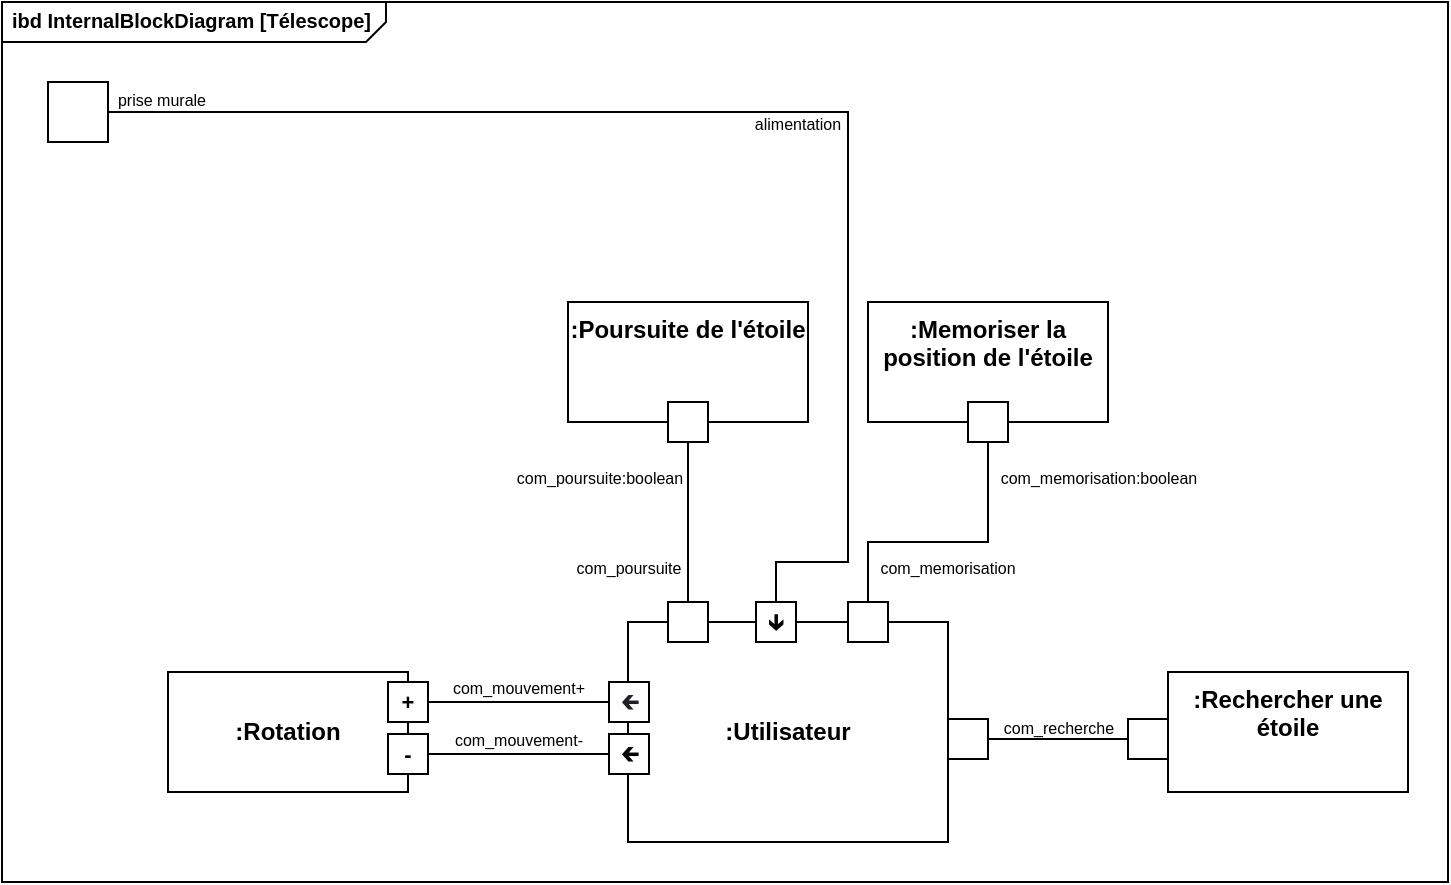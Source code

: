 <mxfile version="14.7.0" type="device"><diagram id="n3VdH1GwiBugiALYp0lb" name="Page-1"><mxGraphModel dx="1185" dy="614" grid="1" gridSize="10" guides="1" tooltips="1" connect="1" arrows="1" fold="1" page="1" pageScale="1" pageWidth="827" pageHeight="1169" math="0" shadow="0"><root><mxCell id="0"/><mxCell id="1" parent="0"/><mxCell id="S-cLptVXQL6UCO0Ux8gz-1" value="&lt;p style=&quot;margin: 4px 0px 0px 5px; text-align: left; font-size: 10px;&quot;&gt;&lt;b style=&quot;font-size: 10px;&quot;&gt;ibd InternalBlockDiagram [Télescope]&lt;/b&gt;&lt;br style=&quot;font-size: 10px;&quot;&gt;&lt;/p&gt;" style="html=1;shape=mxgraph.sysml.package;overflow=fill;labelX=192.17;align=left;spacingLeft=5;verticalAlign=top;spacingTop=-3;fontSize=10;" vertex="1" parent="1"><mxGeometry x="37" y="40" width="723" height="440" as="geometry"/></mxCell><mxCell id="WxDCjiDKJn0rS9O0ssqV-42" value=":Utilisateur" style="shape=rect;html=1;verticalAlign=middle;fontStyle=1;whiteSpace=wrap;align=center;" parent="1" vertex="1"><mxGeometry x="350" y="350" width="160" height="110" as="geometry"/></mxCell><mxCell id="WxDCjiDKJn0rS9O0ssqV-23" value=":Rechercher une étoile" style="shape=rect;html=1;verticalAlign=top;fontStyle=1;whiteSpace=wrap;align=center;" parent="1" vertex="1"><mxGeometry x="620" y="375" width="120" height="60" as="geometry"/></mxCell><mxCell id="WxDCjiDKJn0rS9O0ssqV-25" value=":Memoriser la position de l'étoile" style="shape=rect;html=1;verticalAlign=top;fontStyle=1;whiteSpace=wrap;align=center;" parent="1" vertex="1"><mxGeometry x="470" y="190" width="120" height="60" as="geometry"/></mxCell><mxCell id="WxDCjiDKJn0rS9O0ssqV-26" value=":Poursuite de l'étoile" style="shape=rect;html=1;verticalAlign=top;fontStyle=1;whiteSpace=wrap;align=center;" parent="1" vertex="1"><mxGeometry x="320" y="190" width="120" height="60" as="geometry"/></mxCell><mxCell id="WxDCjiDKJn0rS9O0ssqV-62" style="edgeStyle=orthogonalEdgeStyle;rounded=0;orthogonalLoop=1;jettySize=auto;html=1;entryX=0.5;entryY=0;entryDx=0;entryDy=0;fontFamily=Helvetica;fontSize=11;endArrow=none;endFill=0;" parent="1" source="WxDCjiDKJn0rS9O0ssqV-28" target="WxDCjiDKJn0rS9O0ssqV-61" edge="1"><mxGeometry relative="1" as="geometry"><Array as="points"><mxPoint x="460" y="95"/><mxPoint x="460" y="320"/><mxPoint x="424" y="320"/></Array></mxGeometry></mxCell><mxCell id="WxDCjiDKJn0rS9O0ssqV-28" value="" style="shape=rect;html=1;verticalAlign=top;fontStyle=1;whiteSpace=wrap;align=center;" parent="1" vertex="1"><mxGeometry x="60" y="80" width="30" height="30" as="geometry"/></mxCell><mxCell id="WxDCjiDKJn0rS9O0ssqV-31" value=":Rotation" style="shape=rect;html=1;verticalAlign=middle;fontStyle=1;whiteSpace=wrap;align=center;" parent="1" vertex="1"><mxGeometry x="120" y="375" width="120" height="60" as="geometry"/></mxCell><mxCell id="WxDCjiDKJn0rS9O0ssqV-36" style="rounded=0;orthogonalLoop=1;jettySize=auto;html=1;entryX=0;entryY=0.5;entryDx=0;entryDy=0;endArrow=none;endFill=0;" parent="1" source="WxDCjiDKJn0rS9O0ssqV-33" target="WxDCjiDKJn0rS9O0ssqV-35" edge="1"><mxGeometry relative="1" as="geometry"/></mxCell><mxCell id="WxDCjiDKJn0rS9O0ssqV-33" value="+" style="shape=rect;html=1;verticalAlign=middle;fontStyle=1;whiteSpace=wrap;align=center;fontSize=11;" parent="1" vertex="1"><mxGeometry x="230" y="380" width="20" height="20" as="geometry"/></mxCell><mxCell id="WxDCjiDKJn0rS9O0ssqV-35" value="&lt;div style=&quot;font-size: 11px;&quot;&gt;&lt;span style=&quot;font-size: 11px;&quot;&gt;&lt;font color=&quot;#202124&quot; style=&quot;font-size: 11px;&quot;&gt;🡰&lt;/font&gt;&lt;/span&gt;&lt;/div&gt;" style="shape=rect;html=1;verticalAlign=middle;fontStyle=1;whiteSpace=wrap;align=center;fontFamily=Helvetica;fontSize=11;" parent="1" vertex="1"><mxGeometry x="340.5" y="380" width="20" height="20" as="geometry"/></mxCell><mxCell id="WxDCjiDKJn0rS9O0ssqV-37" value="com_mouvement+" style="text;html=1;strokeColor=none;fillColor=none;align=center;verticalAlign=middle;whiteSpace=wrap;rounded=0;fontSize=8;" parent="1" vertex="1"><mxGeometry x="240" y="380" width="111" height="5" as="geometry"/></mxCell><mxCell id="WxDCjiDKJn0rS9O0ssqV-40" style="rounded=0;orthogonalLoop=1;jettySize=auto;html=1;entryX=0;entryY=0.5;entryDx=0;entryDy=0;fontSize=8;endArrow=none;endFill=0;elbow=vertical;" parent="1" source="WxDCjiDKJn0rS9O0ssqV-38" target="WxDCjiDKJn0rS9O0ssqV-39" edge="1"><mxGeometry relative="1" as="geometry"/></mxCell><mxCell id="WxDCjiDKJn0rS9O0ssqV-38" value="-" style="shape=rect;html=1;verticalAlign=middle;fontStyle=1;whiteSpace=wrap;align=center;fontSize=11;" parent="1" vertex="1"><mxGeometry x="230" y="406" width="20" height="20" as="geometry"/></mxCell><mxCell id="WxDCjiDKJn0rS9O0ssqV-39" value="🡰" style="shape=rect;html=1;verticalAlign=middle;fontStyle=1;whiteSpace=wrap;align=center;fontSize=11;" parent="1" vertex="1"><mxGeometry x="340.5" y="406" width="20" height="20" as="geometry"/></mxCell><mxCell id="WxDCjiDKJn0rS9O0ssqV-41" value="com_mouvement-" style="text;html=1;strokeColor=none;fillColor=none;align=center;verticalAlign=middle;whiteSpace=wrap;rounded=0;fontSize=8;" parent="1" vertex="1"><mxGeometry x="240" y="406" width="111" height="5" as="geometry"/></mxCell><mxCell id="WxDCjiDKJn0rS9O0ssqV-43" value="" style="shape=rect;html=1;verticalAlign=top;fontStyle=1;whiteSpace=wrap;align=center;" parent="1" vertex="1"><mxGeometry x="370" y="340" width="20" height="20" as="geometry"/></mxCell><mxCell id="WxDCjiDKJn0rS9O0ssqV-58" style="rounded=0;orthogonalLoop=1;jettySize=auto;html=1;entryX=0.5;entryY=0;entryDx=0;entryDy=0;fontSize=8;endArrow=none;endFill=0;" parent="1" source="WxDCjiDKJn0rS9O0ssqV-45" target="WxDCjiDKJn0rS9O0ssqV-43" edge="1"><mxGeometry relative="1" as="geometry"/></mxCell><mxCell id="WxDCjiDKJn0rS9O0ssqV-45" value="" style="shape=rect;html=1;verticalAlign=top;fontStyle=1;whiteSpace=wrap;align=center;" parent="1" vertex="1"><mxGeometry x="370" y="240" width="20" height="20" as="geometry"/></mxCell><mxCell id="WxDCjiDKJn0rS9O0ssqV-52" style="edgeStyle=orthogonalEdgeStyle;rounded=0;orthogonalLoop=1;jettySize=auto;html=1;entryX=0.5;entryY=0;entryDx=0;entryDy=0;fontSize=8;endArrow=none;endFill=0;" parent="1" source="WxDCjiDKJn0rS9O0ssqV-48" target="WxDCjiDKJn0rS9O0ssqV-50" edge="1"><mxGeometry relative="1" as="geometry"><Array as="points"><mxPoint x="530" y="310"/><mxPoint x="470" y="310"/></Array></mxGeometry></mxCell><mxCell id="WxDCjiDKJn0rS9O0ssqV-48" value="" style="shape=rect;html=1;verticalAlign=top;fontStyle=1;whiteSpace=wrap;align=center;" parent="1" vertex="1"><mxGeometry x="520" y="240" width="20" height="20" as="geometry"/></mxCell><mxCell id="WxDCjiDKJn0rS9O0ssqV-50" value="" style="shape=rect;html=1;verticalAlign=top;fontStyle=1;whiteSpace=wrap;align=center;" parent="1" vertex="1"><mxGeometry x="460" y="340" width="20" height="20" as="geometry"/></mxCell><mxCell id="WxDCjiDKJn0rS9O0ssqV-54" value="com_memorisation:boolean" style="text;html=1;strokeColor=none;fillColor=none;align=center;verticalAlign=middle;whiteSpace=wrap;rounded=0;fontSize=8;" parent="1" vertex="1"><mxGeometry x="530" y="270" width="111" height="15" as="geometry"/></mxCell><mxCell id="WxDCjiDKJn0rS9O0ssqV-55" value="com_memorisation" style="text;html=1;strokeColor=none;fillColor=none;align=center;verticalAlign=middle;whiteSpace=wrap;rounded=0;fontSize=8;" parent="1" vertex="1"><mxGeometry x="470" y="315" width="80" height="15" as="geometry"/></mxCell><mxCell id="WxDCjiDKJn0rS9O0ssqV-56" value="com_poursuite:boolean" style="text;html=1;strokeColor=none;fillColor=none;align=center;verticalAlign=middle;whiteSpace=wrap;rounded=0;fontSize=8;" parent="1" vertex="1"><mxGeometry x="291" y="270" width="90" height="15" as="geometry"/></mxCell><mxCell id="WxDCjiDKJn0rS9O0ssqV-57" value="com_poursuite" style="text;html=1;strokeColor=none;fillColor=none;align=center;verticalAlign=middle;whiteSpace=wrap;rounded=0;fontSize=8;" parent="1" vertex="1"><mxGeometry x="320" y="315" width="61" height="15" as="geometry"/></mxCell><mxCell id="WxDCjiDKJn0rS9O0ssqV-59" value="alimentation" style="text;html=1;strokeColor=none;fillColor=none;align=center;verticalAlign=middle;whiteSpace=wrap;rounded=0;fontSize=8;" parent="1" vertex="1"><mxGeometry x="410" y="93" width="50" height="15" as="geometry"/></mxCell><mxCell id="WxDCjiDKJn0rS9O0ssqV-61" value="🡳" style="shape=rect;html=1;verticalAlign=middle;fontStyle=1;whiteSpace=wrap;align=center;fontSize=11;" parent="1" vertex="1"><mxGeometry x="414" y="340" width="20" height="20" as="geometry"/></mxCell><mxCell id="WxDCjiDKJn0rS9O0ssqV-63" value="prise murale" style="text;html=1;strokeColor=none;fillColor=none;align=center;verticalAlign=middle;whiteSpace=wrap;rounded=0;fontSize=8;" parent="1" vertex="1"><mxGeometry x="92" y="81" width="50" height="15" as="geometry"/></mxCell><mxCell id="WxDCjiDKJn0rS9O0ssqV-66" value="&lt;div style=&quot;font-size: 11px&quot;&gt;&lt;br&gt;&lt;/div&gt;" style="shape=rect;html=1;verticalAlign=middle;fontStyle=1;whiteSpace=wrap;align=center;fontFamily=Helvetica;fontSize=11;" parent="1" vertex="1"><mxGeometry x="600" y="398.5" width="20" height="20" as="geometry"/></mxCell><mxCell id="WxDCjiDKJn0rS9O0ssqV-68" style="rounded=0;orthogonalLoop=1;jettySize=auto;html=1;fontFamily=Helvetica;fontSize=11;endArrow=none;endFill=0;" parent="1" source="WxDCjiDKJn0rS9O0ssqV-67" target="WxDCjiDKJn0rS9O0ssqV-66" edge="1"><mxGeometry relative="1" as="geometry"/></mxCell><mxCell id="WxDCjiDKJn0rS9O0ssqV-67" value="&lt;div style=&quot;font-size: 11px&quot;&gt;&lt;br&gt;&lt;/div&gt;" style="shape=rect;html=1;verticalAlign=middle;fontStyle=1;whiteSpace=wrap;align=center;fontFamily=Helvetica;fontSize=11;" parent="1" vertex="1"><mxGeometry x="510" y="398.5" width="20" height="20" as="geometry"/></mxCell><mxCell id="WxDCjiDKJn0rS9O0ssqV-69" value="com_recherche" style="text;html=1;strokeColor=none;fillColor=none;align=center;verticalAlign=middle;whiteSpace=wrap;rounded=0;fontSize=8;" parent="1" vertex="1"><mxGeometry x="535" y="395" width="61" height="15" as="geometry"/></mxCell></root></mxGraphModel></diagram></mxfile>